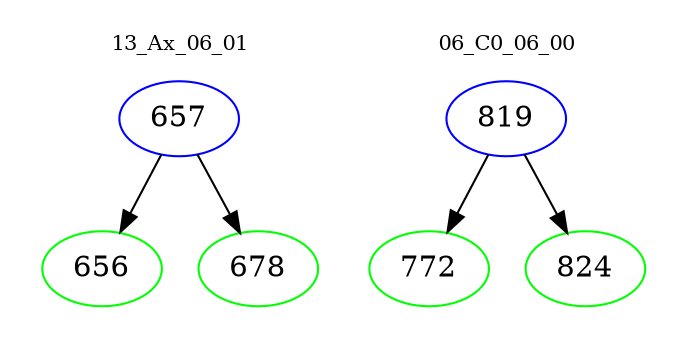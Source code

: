digraph{
subgraph cluster_0 {
color = white
label = "13_Ax_06_01";
fontsize=10;
T0_657 [label="657", color="blue"]
T0_657 -> T0_656 [color="black"]
T0_656 [label="656", color="green"]
T0_657 -> T0_678 [color="black"]
T0_678 [label="678", color="green"]
}
subgraph cluster_1 {
color = white
label = "06_C0_06_00";
fontsize=10;
T1_819 [label="819", color="blue"]
T1_819 -> T1_772 [color="black"]
T1_772 [label="772", color="green"]
T1_819 -> T1_824 [color="black"]
T1_824 [label="824", color="green"]
}
}
